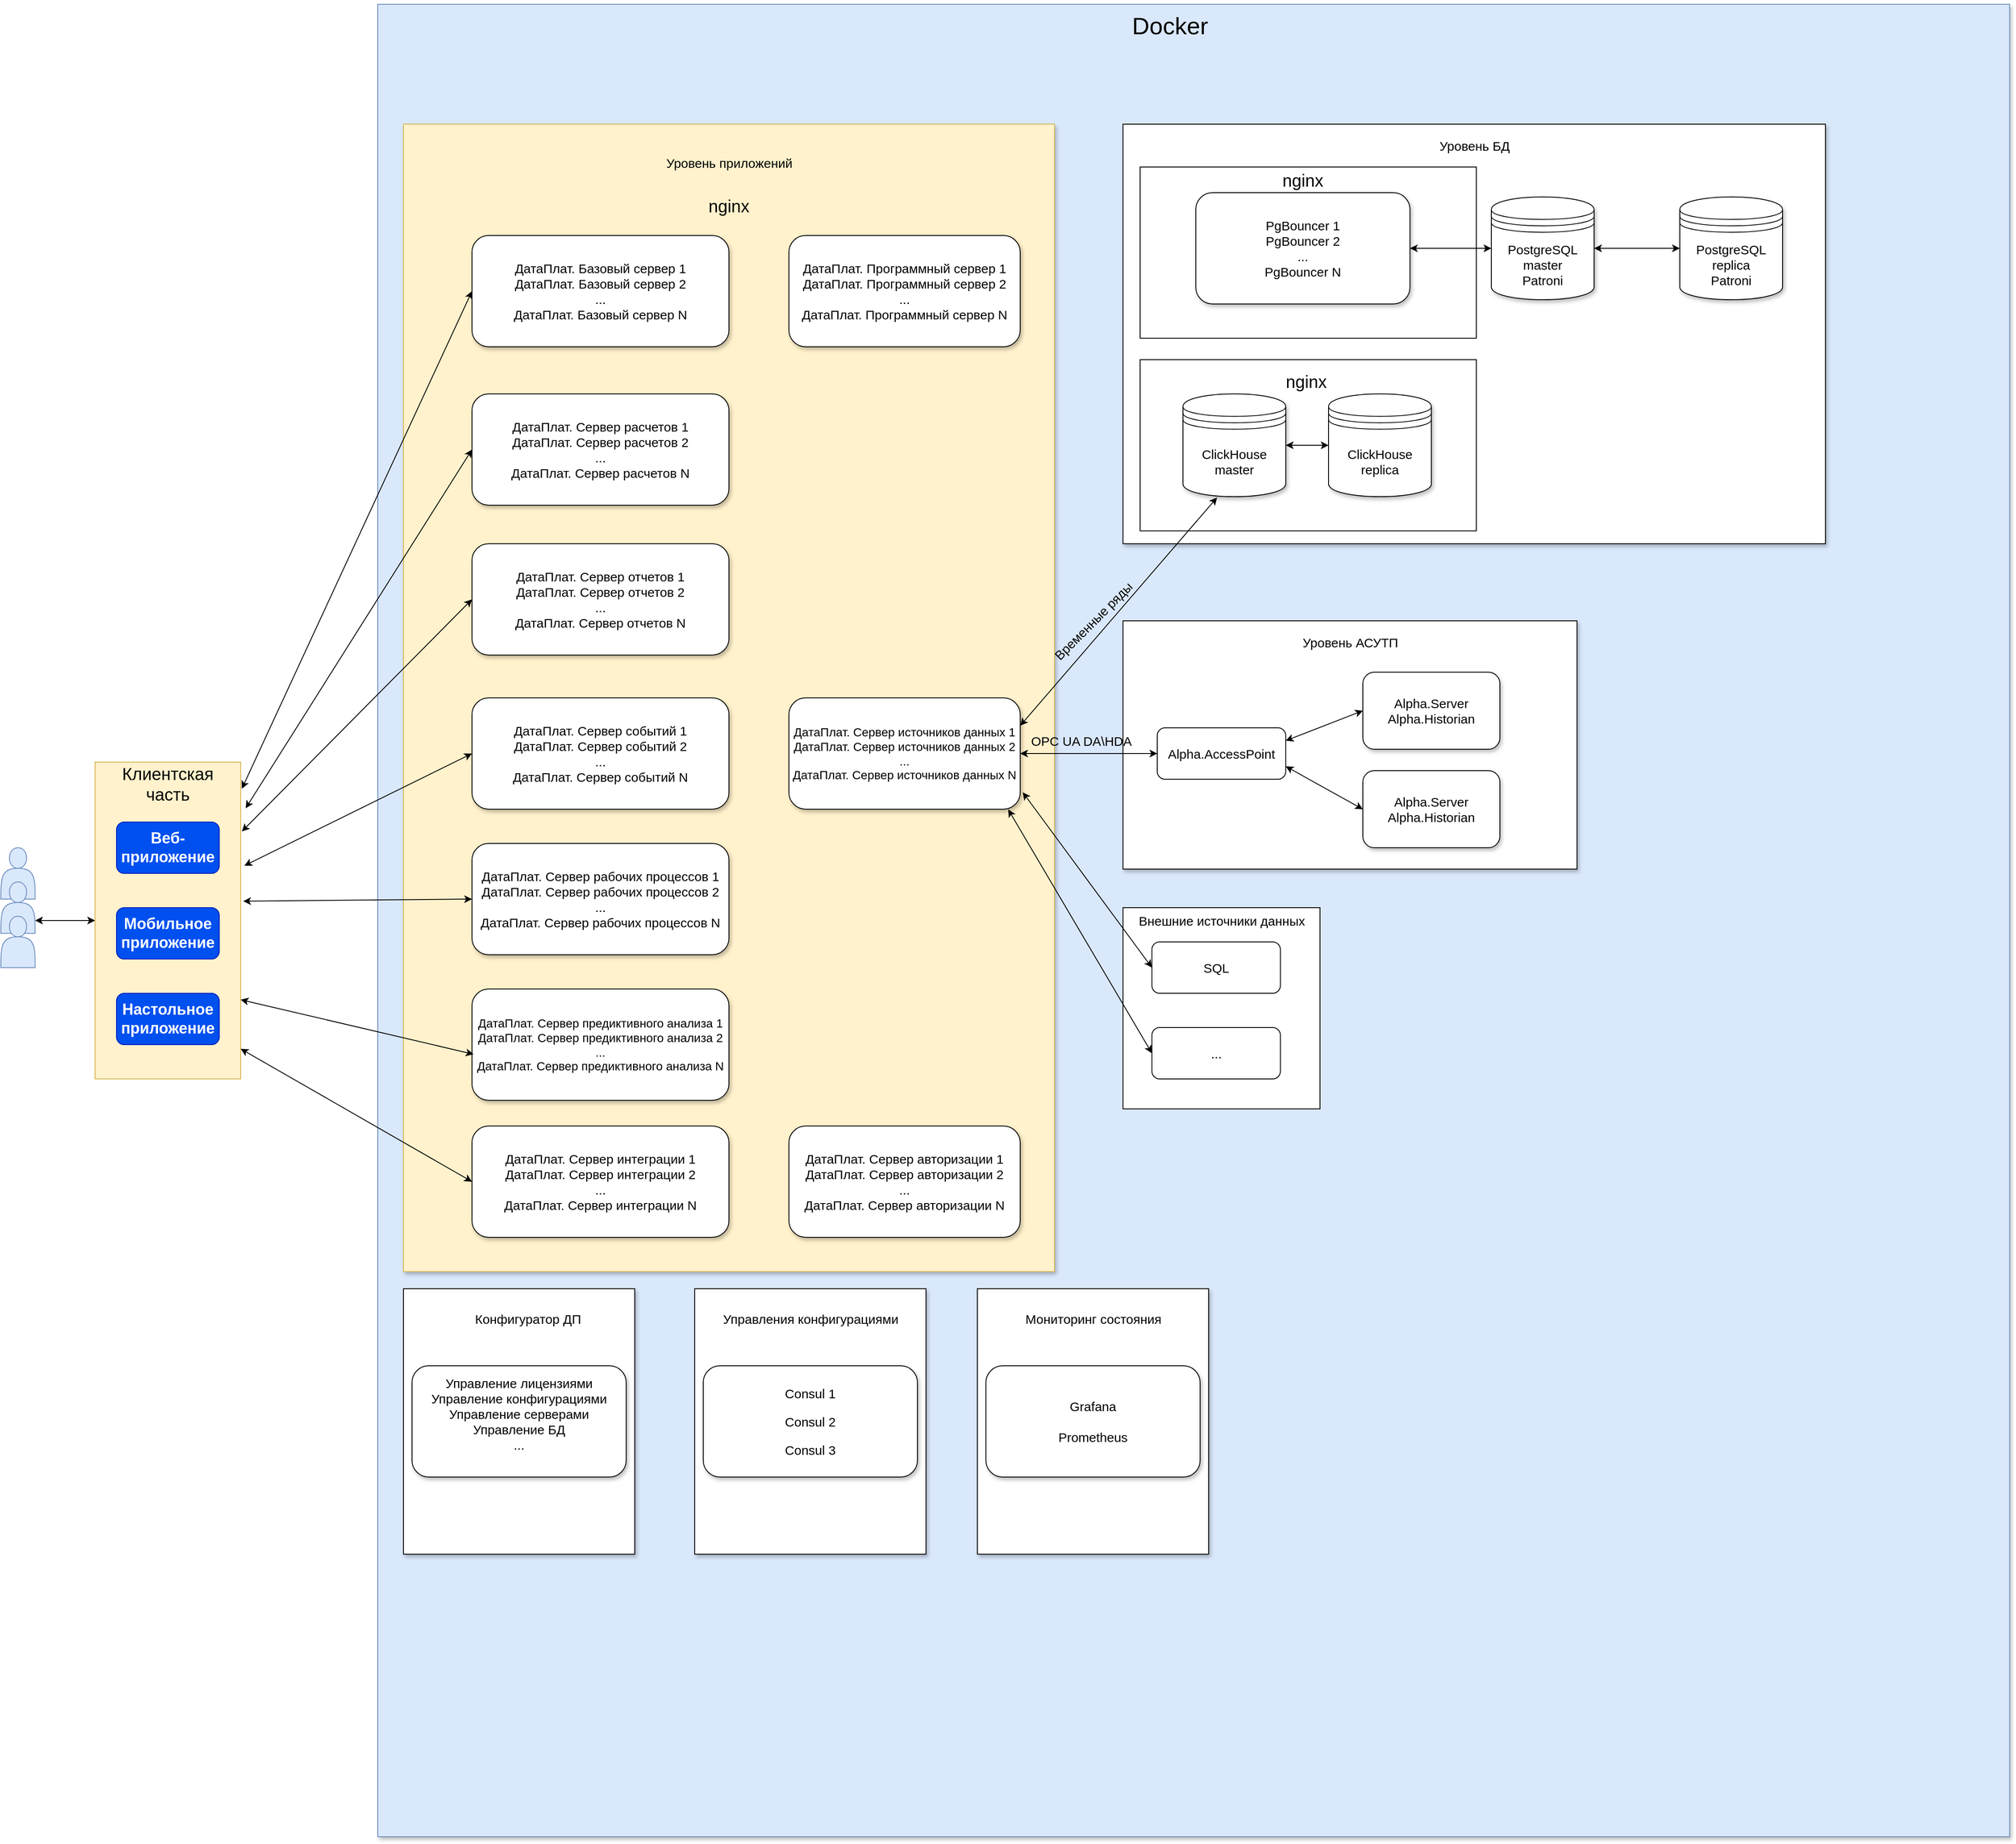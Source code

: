 <mxfile version="20.0.4" type="github">
  <diagram id="C5RBs43oDa-KdzZeNtuy" name="Page-1">
    <mxGraphModel dx="1597" dy="855" grid="1" gridSize="10" guides="1" tooltips="1" connect="1" arrows="1" fold="1" page="1" pageScale="1" pageWidth="2000" pageHeight="1100" math="0" shadow="0">
      <root>
        <mxCell id="WIyWlLk6GJQsqaUBKTNV-0" />
        <mxCell id="WIyWlLk6GJQsqaUBKTNV-1" parent="WIyWlLk6GJQsqaUBKTNV-0" />
        <object label="" id="gDLpK6TSpOvwfwhDC33x-0">
          <mxCell style="rounded=0;whiteSpace=wrap;html=1;fillColor=#fff2cc;strokeColor=#d6b656;" parent="WIyWlLk6GJQsqaUBKTNV-1" vertex="1">
            <mxGeometry x="130" y="915" width="170" height="370" as="geometry" />
          </mxCell>
        </object>
        <mxCell id="gDLpK6TSpOvwfwhDC33x-2" value="" style="shape=actor;whiteSpace=wrap;html=1;fillColor=#dae8fc;strokeColor=#6c8ebf;" parent="WIyWlLk6GJQsqaUBKTNV-1" vertex="1">
          <mxGeometry x="20" y="1015" width="40" height="60" as="geometry" />
        </mxCell>
        <mxCell id="gDLpK6TSpOvwfwhDC33x-3" value="" style="shape=actor;whiteSpace=wrap;html=1;fillColor=#dae8fc;strokeColor=#6c8ebf;" parent="WIyWlLk6GJQsqaUBKTNV-1" vertex="1">
          <mxGeometry x="20" y="1055" width="40" height="60" as="geometry" />
        </mxCell>
        <mxCell id="gDLpK6TSpOvwfwhDC33x-4" value="" style="shape=actor;whiteSpace=wrap;html=1;fillColor=#dae8fc;strokeColor=#6c8ebf;" parent="WIyWlLk6GJQsqaUBKTNV-1" vertex="1">
          <mxGeometry x="20" y="1095" width="40" height="60" as="geometry" />
        </mxCell>
        <mxCell id="gDLpK6TSpOvwfwhDC33x-6" value="" style="endArrow=classic;startArrow=classic;html=1;rounded=0;exitX=1;exitY=0.75;exitDx=0;exitDy=0;" parent="WIyWlLk6GJQsqaUBKTNV-1" source="gDLpK6TSpOvwfwhDC33x-3" target="gDLpK6TSpOvwfwhDC33x-0" edge="1">
          <mxGeometry width="50" height="50" relative="1" as="geometry">
            <mxPoint x="350" y="1185" as="sourcePoint" />
            <mxPoint x="400" y="1135" as="targetPoint" />
          </mxGeometry>
        </mxCell>
        <mxCell id="gDLpK6TSpOvwfwhDC33x-7" value="" style="whiteSpace=wrap;html=1;rounded=0;fillColor=#dae8fc;strokeColor=#6c8ebf;shadow=1;sketch=0;glass=0;gradientColor=none;" parent="WIyWlLk6GJQsqaUBKTNV-1" vertex="1">
          <mxGeometry x="460" y="30" width="1905" height="2140" as="geometry" />
        </mxCell>
        <mxCell id="gDLpK6TSpOvwfwhDC33x-10" value="Клиентская часть" style="text;html=1;strokeColor=none;fillColor=none;align=center;verticalAlign=middle;whiteSpace=wrap;rounded=0;fontStyle=0;fontSize=20;" parent="WIyWlLk6GJQsqaUBKTNV-1" vertex="1">
          <mxGeometry x="185" y="925" width="60" height="30" as="geometry" />
        </mxCell>
        <mxCell id="gDLpK6TSpOvwfwhDC33x-13" value="Веб-приложение" style="rounded=1;whiteSpace=wrap;html=1;fillColor=#0050ef;fontColor=#ffffff;strokeColor=#001DBC;fontStyle=1;fontSize=18;" parent="WIyWlLk6GJQsqaUBKTNV-1" vertex="1">
          <mxGeometry x="155" y="985" width="120" height="60" as="geometry" />
        </mxCell>
        <mxCell id="gDLpK6TSpOvwfwhDC33x-14" value="&lt;div&gt;Мобильное&lt;/div&gt;&lt;div&gt;приложение&lt;br&gt;&lt;/div&gt;" style="rounded=1;whiteSpace=wrap;html=1;fillColor=#0050ef;fontColor=#ffffff;strokeColor=#001DBC;fontSize=18;fontStyle=1" parent="WIyWlLk6GJQsqaUBKTNV-1" vertex="1">
          <mxGeometry x="155" y="1085" width="120" height="60" as="geometry" />
        </mxCell>
        <mxCell id="gDLpK6TSpOvwfwhDC33x-15" value="Настольное приложение" style="rounded=1;whiteSpace=wrap;html=1;fillColor=#0050ef;fontColor=#ffffff;strokeColor=#001DBC;fontSize=18;fontStyle=1" parent="WIyWlLk6GJQsqaUBKTNV-1" vertex="1">
          <mxGeometry x="155" y="1185" width="120" height="60" as="geometry" />
        </mxCell>
        <mxCell id="gDLpK6TSpOvwfwhDC33x-17" value="Docker" style="text;html=1;strokeColor=none;fillColor=none;align=center;verticalAlign=middle;whiteSpace=wrap;rounded=0;fontSize=28;" parent="WIyWlLk6GJQsqaUBKTNV-1" vertex="1">
          <mxGeometry x="1355" y="40" width="60" height="30" as="geometry" />
        </mxCell>
        <mxCell id="gDLpK6TSpOvwfwhDC33x-23" value="" style="rounded=0;whiteSpace=wrap;html=1;shadow=1;glass=0;sketch=0;fontSize=15;fillOpacity=100;fillColor=#fff2cc;strokeColor=#d6b656;" parent="WIyWlLk6GJQsqaUBKTNV-1" vertex="1">
          <mxGeometry x="490" y="170" width="760" height="1340" as="geometry" />
        </mxCell>
        <mxCell id="gDLpK6TSpOvwfwhDC33x-24" value="" style="rounded=0;whiteSpace=wrap;html=1;shadow=1;glass=0;sketch=0;fontSize=15;gradientColor=none;" parent="WIyWlLk6GJQsqaUBKTNV-1" vertex="1">
          <mxGeometry x="830" y="1530" width="270" height="310" as="geometry" />
        </mxCell>
        <mxCell id="gDLpK6TSpOvwfwhDC33x-26" value="Уровень приложений" style="text;html=1;strokeColor=none;fillColor=none;align=center;verticalAlign=middle;rounded=0;shadow=1;glass=0;sketch=0;fontSize=15;" parent="WIyWlLk6GJQsqaUBKTNV-1" vertex="1">
          <mxGeometry x="840" y="200" width="60" height="30" as="geometry" />
        </mxCell>
        <mxCell id="gDLpK6TSpOvwfwhDC33x-28" value="" style="rounded=0;whiteSpace=wrap;html=1;shadow=1;glass=0;sketch=0;fontSize=15;gradientColor=none;" parent="WIyWlLk6GJQsqaUBKTNV-1" vertex="1">
          <mxGeometry x="1330" y="170" width="820" height="490" as="geometry" />
        </mxCell>
        <mxCell id="gDLpK6TSpOvwfwhDC33x-29" value="&lt;div&gt;Уровень БД&lt;/div&gt;" style="text;html=1;strokeColor=none;fillColor=none;align=center;verticalAlign=middle;rounded=0;shadow=1;glass=0;sketch=0;fontSize=15;" parent="WIyWlLk6GJQsqaUBKTNV-1" vertex="1">
          <mxGeometry x="1710" y="180" width="60" height="30" as="geometry" />
        </mxCell>
        <mxCell id="gDLpK6TSpOvwfwhDC33x-30" value="" style="rounded=0;whiteSpace=wrap;html=1;shadow=1;glass=0;sketch=0;fontSize=15;gradientColor=none;" parent="WIyWlLk6GJQsqaUBKTNV-1" vertex="1">
          <mxGeometry x="1330" y="750" width="530" height="290" as="geometry" />
        </mxCell>
        <mxCell id="gDLpK6TSpOvwfwhDC33x-31" value="Уровень АСУТП" style="text;html=1;strokeColor=none;fillColor=none;align=center;verticalAlign=middle;rounded=0;shadow=1;glass=0;sketch=0;fontSize=15;" parent="WIyWlLk6GJQsqaUBKTNV-1" vertex="1">
          <mxGeometry x="1565" y="760" width="60" height="30" as="geometry" />
        </mxCell>
        <mxCell id="gDLpK6TSpOvwfwhDC33x-32" value="Управления конфигурациями" style="text;html=1;strokeColor=none;fillColor=none;align=center;verticalAlign=middle;rounded=0;shadow=1;glass=0;sketch=0;fontSize=15;" parent="WIyWlLk6GJQsqaUBKTNV-1" vertex="1">
          <mxGeometry x="935" y="1550" width="60" height="30" as="geometry" />
        </mxCell>
        <mxCell id="gDLpK6TSpOvwfwhDC33x-34" value="&lt;div&gt;ДатаПлат. Базовый сервер 1&lt;/div&gt;&lt;div&gt;ДатаПлат. Базовый сервер 2&lt;/div&gt;&lt;div&gt;...&lt;/div&gt;&lt;div&gt;ДатаПлат. Базовый сервер N&lt;br&gt;&lt;/div&gt;" style="rounded=1;whiteSpace=wrap;html=1;shadow=1;glass=0;sketch=0;fontSize=15;gradientColor=none;labelBorderColor=none;labelBackgroundColor=none;" parent="WIyWlLk6GJQsqaUBKTNV-1" vertex="1">
          <mxGeometry x="570" y="300" width="300" height="130" as="geometry" />
        </mxCell>
        <mxCell id="gDLpK6TSpOvwfwhDC33x-35" value="ДатаПлат. Сервер расчетов 1&lt;div&gt;ДатаПлат. Сервер расчетов 2&lt;/div&gt;&lt;div&gt;...&lt;/div&gt;&lt;div&gt;ДатаПлат. Сервер расчетов N&lt;br&gt;&lt;/div&gt;" style="rounded=1;whiteSpace=wrap;html=1;shadow=1;glass=0;sketch=0;fontSize=15;gradientColor=none;labelBorderColor=none;labelBackgroundColor=none;" parent="WIyWlLk6GJQsqaUBKTNV-1" vertex="1">
          <mxGeometry x="570" y="485" width="300" height="130" as="geometry" />
        </mxCell>
        <mxCell id="gDLpK6TSpOvwfwhDC33x-36" value="&lt;div&gt;ДатаПлат. Сервер отчетов 1&lt;/div&gt;&lt;div&gt;ДатаПлат. Сервер отчетов 2&lt;/div&gt;&lt;div&gt;...&lt;/div&gt;&lt;div&gt;ДатаПлат. Сервер отчетов N&lt;/div&gt;" style="rounded=1;whiteSpace=wrap;html=1;shadow=1;glass=0;sketch=0;fontSize=15;gradientColor=none;labelBorderColor=none;labelBackgroundColor=none;" parent="WIyWlLk6GJQsqaUBKTNV-1" vertex="1">
          <mxGeometry x="570" y="660" width="300" height="130" as="geometry" />
        </mxCell>
        <mxCell id="gDLpK6TSpOvwfwhDC33x-37" value="&lt;div&gt;ДатаПлат. Сервер событий 1&lt;/div&gt;&lt;div&gt;ДатаПлат. Сервер событий 2&lt;/div&gt;&lt;div&gt;...&lt;/div&gt;&lt;div&gt;ДатаПлат. Сервер событий N&lt;br&gt;&lt;/div&gt;" style="rounded=1;whiteSpace=wrap;html=1;shadow=1;glass=0;sketch=0;fontSize=15;gradientColor=none;labelBorderColor=none;labelBackgroundColor=none;" parent="WIyWlLk6GJQsqaUBKTNV-1" vertex="1">
          <mxGeometry x="570" y="840" width="300" height="130" as="geometry" />
        </mxCell>
        <mxCell id="gDLpK6TSpOvwfwhDC33x-38" value="&lt;div style=&quot;font-size: 15px;&quot;&gt;ДатаПлат. Сервер рабочих процессов 1&lt;/div&gt;&lt;div style=&quot;font-size: 15px;&quot;&gt;ДатаПлат. Сервер рабочих процессов 2&lt;/div&gt;&lt;div style=&quot;font-size: 15px;&quot;&gt;...&lt;/div&gt;&lt;div style=&quot;font-size: 15px;&quot;&gt;ДатаПлат. Сервер рабочих процессов N&lt;br style=&quot;font-size: 15px;&quot;&gt;&lt;/div&gt;" style="rounded=1;whiteSpace=wrap;html=1;shadow=1;glass=0;sketch=0;fontSize=15;gradientColor=none;labelBorderColor=none;labelBackgroundColor=none;" parent="WIyWlLk6GJQsqaUBKTNV-1" vertex="1">
          <mxGeometry x="570" y="1010" width="300" height="130" as="geometry" />
        </mxCell>
        <mxCell id="gDLpK6TSpOvwfwhDC33x-39" value="&lt;div style=&quot;font-size: 14px;&quot;&gt;&lt;font style=&quot;font-size: 14px;&quot;&gt;ДатаПлат. Сервер предиктивного анализа 1&lt;/font&gt;&lt;/div&gt;&lt;div style=&quot;font-size: 14px;&quot;&gt;&lt;font style=&quot;font-size: 14px;&quot;&gt;ДатаПлат. Сервер предиктивного анализа 2&lt;/font&gt;&lt;/div&gt;&lt;div style=&quot;font-size: 14px;&quot;&gt;&lt;font style=&quot;font-size: 14px;&quot;&gt;...&lt;/font&gt;&lt;/div&gt;&lt;div style=&quot;font-size: 14px;&quot;&gt;&lt;font style=&quot;font-size: 14px;&quot;&gt;ДатаПлат. Сервер предиктивного анализа N&lt;br style=&quot;&quot;&gt;&lt;/font&gt;&lt;/div&gt;" style="rounded=1;whiteSpace=wrap;html=1;shadow=1;glass=0;sketch=0;fontSize=15;gradientColor=none;labelBorderColor=none;labelBackgroundColor=none;" parent="WIyWlLk6GJQsqaUBKTNV-1" vertex="1">
          <mxGeometry x="570" y="1180" width="300" height="130" as="geometry" />
        </mxCell>
        <mxCell id="gDLpK6TSpOvwfwhDC33x-40" value="&lt;div&gt;ДатаПлат. Сервер интеграции 1&lt;/div&gt;&lt;div&gt;ДатаПлат. Сервер интеграции 2&lt;/div&gt;&lt;div&gt;...&lt;/div&gt;&lt;div&gt;ДатаПлат. Сервер интеграции N&lt;br&gt;&lt;/div&gt;" style="rounded=1;whiteSpace=wrap;html=1;shadow=1;glass=0;sketch=0;fontSize=15;gradientColor=none;labelBorderColor=none;labelBackgroundColor=none;" parent="WIyWlLk6GJQsqaUBKTNV-1" vertex="1">
          <mxGeometry x="570" y="1340" width="300" height="130" as="geometry" />
        </mxCell>
        <mxCell id="gDLpK6TSpOvwfwhDC33x-41" value="&lt;div style=&quot;font-size: 14px;&quot;&gt;ДатаПлат. Сервер источников данных 1&lt;/div&gt;&lt;div style=&quot;font-size: 14px;&quot;&gt;ДатаПлат. Сервер источников данных 2&lt;/div&gt;&lt;div style=&quot;font-size: 14px;&quot;&gt;...&lt;/div&gt;&lt;div style=&quot;font-size: 14px;&quot;&gt;ДатаПлат. Сервер источников данных N&lt;br style=&quot;font-size: 14px;&quot;&gt;&lt;/div&gt;" style="rounded=1;whiteSpace=wrap;html=1;shadow=1;glass=0;sketch=0;fontSize=14;gradientColor=none;labelBorderColor=none;labelBackgroundColor=none;" parent="WIyWlLk6GJQsqaUBKTNV-1" vertex="1">
          <mxGeometry x="940" y="840" width="270" height="130" as="geometry" />
        </mxCell>
        <mxCell id="gDLpK6TSpOvwfwhDC33x-42" value="&lt;div&gt;ДатаПлат. Программный сервер 1&lt;/div&gt;&lt;div&gt;ДатаПлат. Программный сервер 2&lt;/div&gt;&lt;div&gt;...&lt;/div&gt;&lt;div&gt;ДатаПлат. Программный сервер N&lt;br&gt;&lt;/div&gt;" style="rounded=1;whiteSpace=wrap;html=1;shadow=1;glass=0;sketch=0;fontSize=15;gradientColor=none;labelBorderColor=none;labelBackgroundColor=none;" parent="WIyWlLk6GJQsqaUBKTNV-1" vertex="1">
          <mxGeometry x="940" y="300" width="270" height="130" as="geometry" />
        </mxCell>
        <mxCell id="gDLpK6TSpOvwfwhDC33x-43" value="&lt;p align=&quot;center&quot;&gt;&lt;span lang=&quot;EN-US&quot;&gt;Consul 1&lt;/span&gt;&lt;/p&gt;&lt;p align=&quot;center&quot;&gt;&lt;span lang=&quot;EN-US&quot;&gt;Consul 2&lt;/span&gt;&lt;/p&gt;&lt;p align=&quot;center&quot;&gt;&lt;span lang=&quot;EN-US&quot;&gt;Consul 3&lt;/span&gt;&lt;/p&gt;" style="rounded=1;whiteSpace=wrap;html=1;shadow=1;glass=0;sketch=0;fontSize=15;gradientColor=none;labelBorderColor=none;labelBackgroundColor=none;spacing=2;" parent="WIyWlLk6GJQsqaUBKTNV-1" vertex="1">
          <mxGeometry x="840" y="1620" width="250" height="130" as="geometry" />
        </mxCell>
        <mxCell id="gDLpK6TSpOvwfwhDC33x-45" value="nginx" style="text;html=1;strokeColor=none;fillColor=none;align=center;verticalAlign=middle;whiteSpace=wrap;rounded=0;shadow=1;glass=0;labelBackgroundColor=none;labelBorderColor=none;sketch=0;fontSize=20;" parent="WIyWlLk6GJQsqaUBKTNV-1" vertex="1">
          <mxGeometry x="840" y="250" width="60" height="30" as="geometry" />
        </mxCell>
        <mxCell id="gDLpK6TSpOvwfwhDC33x-46" value="&lt;div&gt;ДатаПлат. Сервер авторизации 1&lt;/div&gt;&lt;div&gt;ДатаПлат. Сервер авторизации 2&lt;/div&gt;&lt;div&gt;...&lt;/div&gt;&lt;div&gt;ДатаПлат. Сервер авторизации N&lt;br&gt;&lt;/div&gt;" style="rounded=1;whiteSpace=wrap;html=1;shadow=1;glass=0;sketch=0;fontSize=15;gradientColor=none;labelBorderColor=none;labelBackgroundColor=none;" parent="WIyWlLk6GJQsqaUBKTNV-1" vertex="1">
          <mxGeometry x="940" y="1340" width="270" height="130" as="geometry" />
        </mxCell>
        <mxCell id="gDLpK6TSpOvwfwhDC33x-47" value="" style="endArrow=classic;startArrow=classic;html=1;rounded=1;fontSize=28;entryX=0;entryY=0.5;entryDx=0;entryDy=0;exitX=1.008;exitY=0.084;exitDx=0;exitDy=0;exitPerimeter=0;" parent="WIyWlLk6GJQsqaUBKTNV-1" source="gDLpK6TSpOvwfwhDC33x-0" target="gDLpK6TSpOvwfwhDC33x-34" edge="1">
          <mxGeometry width="50" height="50" relative="1" as="geometry">
            <mxPoint x="750" y="1090" as="sourcePoint" />
            <mxPoint x="390" y="600" as="targetPoint" />
            <Array as="points" />
          </mxGeometry>
        </mxCell>
        <mxCell id="gDLpK6TSpOvwfwhDC33x-48" value="" style="endArrow=classic;startArrow=classic;html=1;rounded=1;fontSize=28;entryX=0;entryY=0.5;entryDx=0;entryDy=0;exitX=1.034;exitY=0.146;exitDx=0;exitDy=0;exitPerimeter=0;" parent="WIyWlLk6GJQsqaUBKTNV-1" source="gDLpK6TSpOvwfwhDC33x-0" target="gDLpK6TSpOvwfwhDC33x-35" edge="1">
          <mxGeometry width="50" height="50" relative="1" as="geometry">
            <mxPoint x="300" y="1100" as="sourcePoint" />
            <mxPoint x="580" y="375.0" as="targetPoint" />
            <Array as="points" />
          </mxGeometry>
        </mxCell>
        <mxCell id="gDLpK6TSpOvwfwhDC33x-49" value="" style="endArrow=classic;startArrow=classic;html=1;rounded=1;fontSize=28;entryX=0;entryY=0.5;entryDx=0;entryDy=0;exitX=1.008;exitY=0.219;exitDx=0;exitDy=0;exitPerimeter=0;" parent="WIyWlLk6GJQsqaUBKTNV-1" source="gDLpK6TSpOvwfwhDC33x-0" target="gDLpK6TSpOvwfwhDC33x-36" edge="1">
          <mxGeometry width="50" height="50" relative="1" as="geometry">
            <mxPoint x="300" y="1100" as="sourcePoint" />
            <mxPoint x="580" y="560.0" as="targetPoint" />
            <Array as="points" />
          </mxGeometry>
        </mxCell>
        <mxCell id="gDLpK6TSpOvwfwhDC33x-50" value="" style="endArrow=classic;startArrow=classic;html=1;rounded=1;fontSize=28;entryX=0;entryY=0.5;entryDx=0;entryDy=0;exitX=1.025;exitY=0.327;exitDx=0;exitDy=0;exitPerimeter=0;" parent="WIyWlLk6GJQsqaUBKTNV-1" source="gDLpK6TSpOvwfwhDC33x-0" target="gDLpK6TSpOvwfwhDC33x-37" edge="1">
          <mxGeometry width="50" height="50" relative="1" as="geometry">
            <mxPoint x="300" y="1100" as="sourcePoint" />
            <mxPoint x="580" y="735.0" as="targetPoint" />
            <Array as="points" />
          </mxGeometry>
        </mxCell>
        <mxCell id="gDLpK6TSpOvwfwhDC33x-51" value="" style="endArrow=classic;startArrow=classic;html=1;rounded=1;fontSize=28;entryX=0;entryY=0.5;entryDx=0;entryDy=0;exitX=1.017;exitY=0.439;exitDx=0;exitDy=0;exitPerimeter=0;" parent="WIyWlLk6GJQsqaUBKTNV-1" source="gDLpK6TSpOvwfwhDC33x-0" target="gDLpK6TSpOvwfwhDC33x-38" edge="1">
          <mxGeometry width="50" height="50" relative="1" as="geometry">
            <mxPoint x="310" y="1075" as="sourcePoint" />
            <mxPoint x="580" y="915" as="targetPoint" />
            <Array as="points" />
          </mxGeometry>
        </mxCell>
        <mxCell id="gDLpK6TSpOvwfwhDC33x-52" value="" style="endArrow=classic;startArrow=classic;html=1;rounded=1;fontSize=28;entryX=0.006;entryY=0.586;entryDx=0;entryDy=0;exitX=1;exitY=0.75;exitDx=0;exitDy=0;entryPerimeter=0;" parent="WIyWlLk6GJQsqaUBKTNV-1" source="gDLpK6TSpOvwfwhDC33x-0" target="gDLpK6TSpOvwfwhDC33x-39" edge="1">
          <mxGeometry width="50" height="50" relative="1" as="geometry">
            <mxPoint x="310" y="1110" as="sourcePoint" />
            <mxPoint x="580" y="1085" as="targetPoint" />
            <Array as="points" />
          </mxGeometry>
        </mxCell>
        <mxCell id="gDLpK6TSpOvwfwhDC33x-53" value="" style="endArrow=classic;startArrow=classic;html=1;rounded=1;fontSize=28;entryX=0;entryY=0.5;entryDx=0;entryDy=0;exitX=1;exitY=0.905;exitDx=0;exitDy=0;exitPerimeter=0;" parent="WIyWlLk6GJQsqaUBKTNV-1" source="gDLpK6TSpOvwfwhDC33x-0" target="gDLpK6TSpOvwfwhDC33x-40" edge="1">
          <mxGeometry width="50" height="50" relative="1" as="geometry">
            <mxPoint x="300" y="1100" as="sourcePoint" />
            <mxPoint x="581.5" y="1266.18" as="targetPoint" />
            <Array as="points" />
          </mxGeometry>
        </mxCell>
        <mxCell id="gDLpK6TSpOvwfwhDC33x-65" value="" style="rounded=0;whiteSpace=wrap;html=1;shadow=1;glass=0;sketch=0;fontSize=15;gradientColor=none;" parent="WIyWlLk6GJQsqaUBKTNV-1" vertex="1">
          <mxGeometry x="490" y="1530" width="270" height="310" as="geometry" />
        </mxCell>
        <mxCell id="gDLpK6TSpOvwfwhDC33x-66" value="Конфигуратор ДП" style="text;html=1;strokeColor=none;fillColor=none;align=center;verticalAlign=middle;rounded=0;shadow=1;glass=0;sketch=0;fontSize=15;" parent="WIyWlLk6GJQsqaUBKTNV-1" vertex="1">
          <mxGeometry x="605" y="1550" width="60" height="30" as="geometry" />
        </mxCell>
        <mxCell id="gDLpK6TSpOvwfwhDC33x-67" value="&lt;div&gt;Управление лицензиями&lt;br&gt;&lt;/div&gt;&lt;div&gt;Управление конфигурациями&lt;/div&gt;&lt;div&gt;Управление серверами&lt;/div&gt;&lt;div&gt;Управление БД&lt;/div&gt;&lt;div&gt;...&lt;br&gt;&lt;/div&gt;&lt;div&gt;&lt;br&gt;&lt;/div&gt;" style="rounded=1;whiteSpace=wrap;html=1;shadow=1;glass=0;sketch=0;fontSize=15;gradientColor=none;labelBorderColor=none;labelBackgroundColor=none;spacing=2;" parent="WIyWlLk6GJQsqaUBKTNV-1" vertex="1">
          <mxGeometry x="500" y="1620" width="250" height="130" as="geometry" />
        </mxCell>
        <mxCell id="gDLpK6TSpOvwfwhDC33x-68" value="&lt;div style=&quot;font-size: 15px;&quot;&gt;Alpha.Server&lt;/div&gt;&lt;div style=&quot;font-size: 15px;&quot;&gt;Alpha.Historian&lt;br style=&quot;font-size: 15px;&quot;&gt;&lt;/div&gt;" style="rounded=1;whiteSpace=wrap;html=1;shadow=1;glass=0;labelBackgroundColor=none;labelBorderColor=none;sketch=0;fontSize=15;gradientColor=none;" parent="WIyWlLk6GJQsqaUBKTNV-1" vertex="1">
          <mxGeometry x="1610" y="810" width="160" height="90" as="geometry" />
        </mxCell>
        <mxCell id="gDLpK6TSpOvwfwhDC33x-70" value="" style="rounded=0;whiteSpace=wrap;html=1;shadow=1;glass=0;sketch=0;fontSize=15;gradientColor=none;" parent="WIyWlLk6GJQsqaUBKTNV-1" vertex="1">
          <mxGeometry x="1160" y="1530" width="270" height="310" as="geometry" />
        </mxCell>
        <mxCell id="gDLpK6TSpOvwfwhDC33x-71" value="Мониторинг состояния" style="text;html=1;strokeColor=none;fillColor=none;align=center;verticalAlign=middle;rounded=0;shadow=1;glass=0;sketch=0;fontSize=15;" parent="WIyWlLk6GJQsqaUBKTNV-1" vertex="1">
          <mxGeometry x="1265" y="1550" width="60" height="30" as="geometry" />
        </mxCell>
        <mxCell id="gDLpK6TSpOvwfwhDC33x-72" value="&lt;div&gt;PgBouncer 1&lt;/div&gt;&lt;div&gt;PgBouncer 2&lt;/div&gt;&lt;div&gt;...&lt;/div&gt;&lt;div&gt;PgBouncer N&lt;br&gt;&lt;/div&gt;" style="rounded=1;whiteSpace=wrap;html=1;shadow=1;glass=0;sketch=0;fontSize=15;gradientColor=none;labelBorderColor=none;labelBackgroundColor=none;" parent="WIyWlLk6GJQsqaUBKTNV-1" vertex="1">
          <mxGeometry x="1415" y="250" width="250" height="130" as="geometry" />
        </mxCell>
        <mxCell id="gDLpK6TSpOvwfwhDC33x-76" value="&lt;div&gt;ClickHouse &lt;br&gt;&lt;/div&gt;&lt;div&gt;master&lt;br&gt;&lt;/div&gt;" style="shape=datastore;whiteSpace=wrap;html=1;rounded=1;shadow=1;glass=0;labelBackgroundColor=none;labelBorderColor=none;sketch=0;fontSize=15;gradientColor=none;" parent="WIyWlLk6GJQsqaUBKTNV-1" vertex="1">
          <mxGeometry x="1400" y="485" width="120" height="120" as="geometry" />
        </mxCell>
        <mxCell id="gDLpK6TSpOvwfwhDC33x-77" value="&lt;div style=&quot;font-size: 15px;&quot;&gt;PostgreSQL replica&lt;br style=&quot;font-size: 15px;&quot;&gt;&lt;/div&gt;&lt;div style=&quot;font-size: 15px;&quot;&gt;Patroni&lt;br style=&quot;font-size: 15px;&quot;&gt;&lt;/div&gt;" style="shape=datastore;whiteSpace=wrap;html=1;rounded=1;shadow=1;glass=0;labelBackgroundColor=none;labelBorderColor=none;sketch=0;fontSize=15;gradientColor=none;" parent="WIyWlLk6GJQsqaUBKTNV-1" vertex="1">
          <mxGeometry x="1980" y="255" width="120" height="120" as="geometry" />
        </mxCell>
        <mxCell id="gDLpK6TSpOvwfwhDC33x-78" value="&lt;div style=&quot;font-size: 15px;&quot;&gt;&lt;font style=&quot;font-size: 15px;&quot;&gt;PostgreSQL master&lt;/font&gt;&lt;/div&gt;&lt;div style=&quot;font-size: 15px;&quot;&gt;&lt;font style=&quot;font-size: 15px;&quot;&gt;Patroni&lt;br&gt;&lt;/font&gt;&lt;/div&gt;" style="shape=datastore;whiteSpace=wrap;html=1;rounded=1;shadow=1;glass=0;labelBackgroundColor=none;labelBorderColor=none;sketch=0;fontSize=28;gradientColor=none;" parent="WIyWlLk6GJQsqaUBKTNV-1" vertex="1">
          <mxGeometry x="1760" y="255" width="120" height="120" as="geometry" />
        </mxCell>
        <mxCell id="8g4FdHFZHCjIreMOk2HH-0" value="ClickHouse replica" style="shape=datastore;whiteSpace=wrap;html=1;rounded=1;shadow=1;glass=0;labelBackgroundColor=none;labelBorderColor=none;sketch=0;fontSize=15;gradientColor=none;" parent="WIyWlLk6GJQsqaUBKTNV-1" vertex="1">
          <mxGeometry x="1570" y="485" width="120" height="120" as="geometry" />
        </mxCell>
        <mxCell id="rEMFI3EUYSJLTGk0rbrX-0" value="&lt;div&gt;Grafana&lt;/div&gt;&lt;div&gt;&lt;br&gt;&lt;/div&gt;&lt;div&gt;Prometheus&lt;br&gt;&lt;/div&gt;" style="rounded=1;whiteSpace=wrap;html=1;shadow=1;glass=0;sketch=0;fontSize=15;gradientColor=none;labelBorderColor=none;labelBackgroundColor=none;spacing=2;" parent="WIyWlLk6GJQsqaUBKTNV-1" vertex="1">
          <mxGeometry x="1170" y="1620" width="250" height="130" as="geometry" />
        </mxCell>
        <mxCell id="rEMFI3EUYSJLTGk0rbrX-1" value="&lt;div style=&quot;font-size: 15px;&quot;&gt;Alpha.Server&lt;/div&gt;&lt;div style=&quot;font-size: 15px;&quot;&gt;Alpha.Historian&lt;br style=&quot;font-size: 15px;&quot;&gt;&lt;/div&gt;" style="rounded=1;whiteSpace=wrap;html=1;shadow=1;glass=0;labelBackgroundColor=none;labelBorderColor=none;sketch=0;fontSize=15;gradientColor=none;" parent="WIyWlLk6GJQsqaUBKTNV-1" vertex="1">
          <mxGeometry x="1610" y="925" width="160" height="90" as="geometry" />
        </mxCell>
        <mxCell id="8NyhkivdvPIuCl_j7b4C-0" value="" style="endArrow=classic;startArrow=classic;html=1;rounded=1;fontSize=28;entryX=0;entryY=0.5;entryDx=0;entryDy=0;exitX=1;exitY=0.5;exitDx=0;exitDy=0;" parent="WIyWlLk6GJQsqaUBKTNV-1" source="gDLpK6TSpOvwfwhDC33x-41" target="8NyhkivdvPIuCl_j7b4C-1" edge="1">
          <mxGeometry width="50" height="50" relative="1" as="geometry">
            <mxPoint x="1210" y="1070" as="sourcePoint" />
            <mxPoint x="1476.038" y="1185" as="targetPoint" />
          </mxGeometry>
        </mxCell>
        <mxCell id="8NyhkivdvPIuCl_j7b4C-4" value="OPC UA DA\HDA" style="edgeLabel;html=1;align=center;verticalAlign=middle;resizable=0;points=[];fontSize=15;labelBackgroundColor=none;rotation=0;" parent="8NyhkivdvPIuCl_j7b4C-0" vertex="1" connectable="0">
          <mxGeometry x="-0.16" y="1" relative="1" as="geometry">
            <mxPoint x="4" y="-14" as="offset" />
          </mxGeometry>
        </mxCell>
        <mxCell id="8NyhkivdvPIuCl_j7b4C-1" value="Alpha.AccessPoint" style="rounded=1;whiteSpace=wrap;html=1;fontSize=15;" parent="WIyWlLk6GJQsqaUBKTNV-1" vertex="1">
          <mxGeometry x="1370" y="875" width="150" height="60" as="geometry" />
        </mxCell>
        <mxCell id="8NyhkivdvPIuCl_j7b4C-2" value="" style="endArrow=classic;startArrow=classic;html=1;rounded=0;fontSize=15;entryX=0;entryY=0.5;entryDx=0;entryDy=0;exitX=1;exitY=0.25;exitDx=0;exitDy=0;" parent="WIyWlLk6GJQsqaUBKTNV-1" source="8NyhkivdvPIuCl_j7b4C-1" target="gDLpK6TSpOvwfwhDC33x-68" edge="1">
          <mxGeometry width="50" height="50" relative="1" as="geometry">
            <mxPoint x="1340" y="1060" as="sourcePoint" />
            <mxPoint x="1390" y="1010" as="targetPoint" />
          </mxGeometry>
        </mxCell>
        <mxCell id="8NyhkivdvPIuCl_j7b4C-3" value="" style="endArrow=classic;startArrow=classic;html=1;rounded=0;fontSize=15;entryX=0;entryY=0.5;entryDx=0;entryDy=0;exitX=1;exitY=0.75;exitDx=0;exitDy=0;" parent="WIyWlLk6GJQsqaUBKTNV-1" source="8NyhkivdvPIuCl_j7b4C-1" target="rEMFI3EUYSJLTGk0rbrX-1" edge="1">
          <mxGeometry width="50" height="50" relative="1" as="geometry">
            <mxPoint x="1550" y="1065" as="sourcePoint" />
            <mxPoint x="1655" y="995" as="targetPoint" />
          </mxGeometry>
        </mxCell>
        <mxCell id="8NyhkivdvPIuCl_j7b4C-5" value="" style="rounded=0;whiteSpace=wrap;html=1;fontSize=15;" parent="WIyWlLk6GJQsqaUBKTNV-1" vertex="1">
          <mxGeometry x="1330" y="1085" width="230" height="235" as="geometry" />
        </mxCell>
        <mxCell id="8NyhkivdvPIuCl_j7b4C-6" value="Внешние источники данных" style="text;html=1;strokeColor=none;fillColor=none;align=center;verticalAlign=middle;rounded=0;shadow=1;glass=0;sketch=0;fontSize=15;" parent="WIyWlLk6GJQsqaUBKTNV-1" vertex="1">
          <mxGeometry x="1415" y="1085" width="60" height="30" as="geometry" />
        </mxCell>
        <mxCell id="8NyhkivdvPIuCl_j7b4C-7" value="SQL" style="rounded=1;whiteSpace=wrap;html=1;fontSize=15;" parent="WIyWlLk6GJQsqaUBKTNV-1" vertex="1">
          <mxGeometry x="1363.75" y="1125" width="150" height="60" as="geometry" />
        </mxCell>
        <mxCell id="8NyhkivdvPIuCl_j7b4C-8" value="..." style="rounded=1;whiteSpace=wrap;html=1;fontSize=15;" parent="WIyWlLk6GJQsqaUBKTNV-1" vertex="1">
          <mxGeometry x="1363.75" y="1225" width="150" height="60" as="geometry" />
        </mxCell>
        <mxCell id="8NyhkivdvPIuCl_j7b4C-9" value="" style="endArrow=classic;startArrow=classic;html=1;rounded=1;fontSize=28;exitX=0;exitY=0.5;exitDx=0;exitDy=0;entryX=1.011;entryY=0.848;entryDx=0;entryDy=0;entryPerimeter=0;" parent="WIyWlLk6GJQsqaUBKTNV-1" source="8NyhkivdvPIuCl_j7b4C-7" target="gDLpK6TSpOvwfwhDC33x-41" edge="1">
          <mxGeometry width="50" height="50" relative="1" as="geometry">
            <mxPoint x="830" y="1415" as="sourcePoint" />
            <mxPoint x="1042.803" y="1150" as="targetPoint" />
          </mxGeometry>
        </mxCell>
        <mxCell id="8NyhkivdvPIuCl_j7b4C-10" value="" style="endArrow=classic;startArrow=classic;html=1;rounded=1;fontSize=28;exitX=0;exitY=0.5;exitDx=0;exitDy=0;entryX=0.948;entryY=1.002;entryDx=0;entryDy=0;entryPerimeter=0;" parent="WIyWlLk6GJQsqaUBKTNV-1" source="8NyhkivdvPIuCl_j7b4C-8" target="gDLpK6TSpOvwfwhDC33x-41" edge="1">
          <mxGeometry width="50" height="50" relative="1" as="geometry">
            <mxPoint x="1320" y="1320" as="sourcePoint" />
            <mxPoint x="1222.75" y="1130.24" as="targetPoint" />
          </mxGeometry>
        </mxCell>
        <mxCell id="8NyhkivdvPIuCl_j7b4C-12" value="" style="rounded=0;whiteSpace=wrap;html=1;fontSize=15;strokeOpacity=100;overflow=visible;fillOpacity=0;" parent="WIyWlLk6GJQsqaUBKTNV-1" vertex="1">
          <mxGeometry x="1350" y="445" width="392.5" height="200" as="geometry" />
        </mxCell>
        <mxCell id="8NyhkivdvPIuCl_j7b4C-13" value="nginx" style="text;html=1;strokeColor=none;fillColor=none;align=center;verticalAlign=middle;whiteSpace=wrap;rounded=0;shadow=1;glass=0;labelBackgroundColor=none;labelBorderColor=none;sketch=0;fontSize=20;" parent="WIyWlLk6GJQsqaUBKTNV-1" vertex="1">
          <mxGeometry x="1513.75" y="455" width="60" height="30" as="geometry" />
        </mxCell>
        <mxCell id="8NyhkivdvPIuCl_j7b4C-14" value="" style="endArrow=classic;startArrow=classic;html=1;rounded=1;fontSize=28;exitX=0.332;exitY=1.008;exitDx=0;exitDy=0;entryX=1;entryY=0.25;entryDx=0;entryDy=0;exitPerimeter=0;" parent="WIyWlLk6GJQsqaUBKTNV-1" source="gDLpK6TSpOvwfwhDC33x-76" target="gDLpK6TSpOvwfwhDC33x-41" edge="1">
          <mxGeometry width="50" height="50" relative="1" as="geometry">
            <mxPoint x="1320" y="1320" as="sourcePoint" />
            <mxPoint x="1222.75" y="1130.24" as="targetPoint" />
          </mxGeometry>
        </mxCell>
        <mxCell id="8NyhkivdvPIuCl_j7b4C-21" value="&lt;div&gt;Временные ряды&lt;/div&gt;" style="edgeLabel;html=1;align=center;verticalAlign=middle;resizable=0;points=[];fontSize=15;rotation=-45;labelBackgroundColor=none;" parent="8NyhkivdvPIuCl_j7b4C-14" vertex="1" connectable="0">
          <mxGeometry x="-0.145" y="-1" relative="1" as="geometry">
            <mxPoint x="-46" y="31" as="offset" />
          </mxGeometry>
        </mxCell>
        <mxCell id="8NyhkivdvPIuCl_j7b4C-15" value="" style="endArrow=classic;startArrow=classic;html=1;rounded=1;fontSize=28;exitX=0;exitY=0.5;exitDx=0;exitDy=0;entryX=1;entryY=0.5;entryDx=0;entryDy=0;" parent="WIyWlLk6GJQsqaUBKTNV-1" source="8g4FdHFZHCjIreMOk2HH-0" target="gDLpK6TSpOvwfwhDC33x-76" edge="1">
          <mxGeometry width="50" height="50" relative="1" as="geometry">
            <mxPoint x="1449.84" y="615.96" as="sourcePoint" />
            <mxPoint x="1280" y="1052.5" as="targetPoint" />
          </mxGeometry>
        </mxCell>
        <mxCell id="8NyhkivdvPIuCl_j7b4C-16" value="" style="endArrow=classic;startArrow=classic;html=1;rounded=1;fontSize=28;exitX=0;exitY=0.5;exitDx=0;exitDy=0;entryX=1;entryY=0.5;entryDx=0;entryDy=0;" parent="WIyWlLk6GJQsqaUBKTNV-1" source="gDLpK6TSpOvwfwhDC33x-78" target="gDLpK6TSpOvwfwhDC33x-72" edge="1">
          <mxGeometry width="50" height="50" relative="1" as="geometry">
            <mxPoint x="1449.84" y="615.96" as="sourcePoint" />
            <mxPoint x="1280" y="1052.5" as="targetPoint" />
          </mxGeometry>
        </mxCell>
        <mxCell id="8NyhkivdvPIuCl_j7b4C-17" value="" style="endArrow=classic;startArrow=classic;html=1;rounded=1;fontSize=28;exitX=0;exitY=0.5;exitDx=0;exitDy=0;entryX=1;entryY=0.5;entryDx=0;entryDy=0;" parent="WIyWlLk6GJQsqaUBKTNV-1" source="gDLpK6TSpOvwfwhDC33x-77" target="gDLpK6TSpOvwfwhDC33x-78" edge="1">
          <mxGeometry width="50" height="50" relative="1" as="geometry">
            <mxPoint x="1770" y="325" as="sourcePoint" />
            <mxPoint x="1630" y="325" as="targetPoint" />
          </mxGeometry>
        </mxCell>
        <mxCell id="8NyhkivdvPIuCl_j7b4C-18" value="" style="rounded=0;whiteSpace=wrap;html=1;fontSize=15;strokeOpacity=100;overflow=visible;fillOpacity=0;" parent="WIyWlLk6GJQsqaUBKTNV-1" vertex="1">
          <mxGeometry x="1350" y="220" width="392.5" height="200" as="geometry" />
        </mxCell>
        <mxCell id="8NyhkivdvPIuCl_j7b4C-19" value="nginx" style="text;html=1;strokeColor=none;fillColor=none;align=center;verticalAlign=middle;whiteSpace=wrap;rounded=0;shadow=1;glass=0;labelBackgroundColor=none;labelBorderColor=none;sketch=0;fontSize=20;" parent="WIyWlLk6GJQsqaUBKTNV-1" vertex="1">
          <mxGeometry x="1510" y="220" width="60" height="30" as="geometry" />
        </mxCell>
      </root>
    </mxGraphModel>
  </diagram>
</mxfile>
